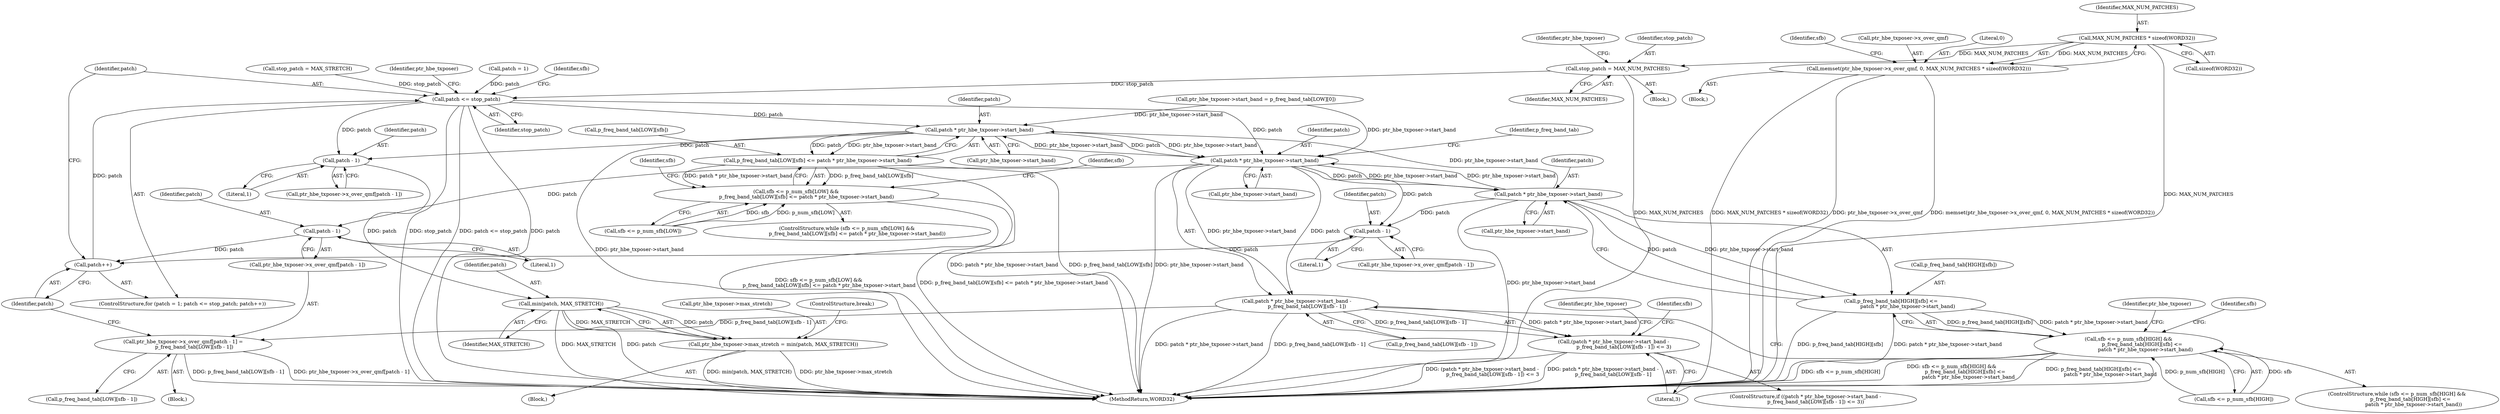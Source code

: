digraph "0_Android_04e8cd58f075bec5892e369c8deebca9c67e855c_4@API" {
"1000405" [label="(Call,MAX_NUM_PATCHES * sizeof(WORD32))"];
"1000400" [label="(Call,memset(ptr_hbe_txposer->x_over_qmf, 0, MAX_NUM_PATCHES * sizeof(WORD32)))"];
"1000415" [label="(Call,stop_patch = MAX_NUM_PATCHES)"];
"1000432" [label="(Call,patch <= stop_patch)"];
"1000451" [label="(Call,patch * ptr_hbe_txposer->start_band)"];
"1000445" [label="(Call,p_freq_band_tab[LOW][sfb] <= patch * ptr_hbe_txposer->start_band)"];
"1000439" [label="(Call,sfb <= p_num_sfb[LOW] &&\n             p_freq_band_tab[LOW][sfb] <= patch * ptr_hbe_txposer->start_band)"];
"1000468" [label="(Call,patch * ptr_hbe_txposer->start_band)"];
"1000467" [label="(Call,patch * ptr_hbe_txposer->start_band -\n             p_freq_band_tab[LOW][sfb - 1])"];
"1000466" [label="(Call,(patch * ptr_hbe_txposer->start_band -\n             p_freq_band_tab[LOW][sfb - 1]) <= 3)"];
"1000482" [label="(Call,ptr_hbe_txposer->x_over_qmf[patch - 1] =\n              p_freq_band_tab[LOW][sfb - 1])"];
"1000487" [label="(Call,patch - 1)"];
"1000435" [label="(Call,patch++)"];
"1000516" [label="(Call,patch * ptr_hbe_txposer->start_band)"];
"1000510" [label="(Call,p_freq_band_tab[HIGH][sfb] <=\n                     patch * ptr_hbe_txposer->start_band)"];
"1000504" [label="(Call,sfb <= p_num_sfb[HIGH] &&\n                 p_freq_band_tab[HIGH][sfb] <=\n                     patch * ptr_hbe_txposer->start_band)"];
"1000528" [label="(Call,patch - 1)"];
"1000545" [label="(Call,patch - 1)"];
"1000555" [label="(Call,min(patch, MAX_STRETCH))"];
"1000551" [label="(Call,ptr_hbe_txposer->max_stretch = min(patch, MAX_STRETCH))"];
"1000465" [label="(ControlStructure,if ((patch * ptr_hbe_txposer->start_band -\n             p_freq_band_tab[LOW][sfb - 1]) <= 3))"];
"1000400" [label="(Call,memset(ptr_hbe_txposer->x_over_qmf, 0, MAX_NUM_PATCHES * sizeof(WORD32)))"];
"1000526" [label="(Identifier,ptr_hbe_txposer)"];
"1000529" [label="(Identifier,patch)"];
"1000452" [label="(Identifier,patch)"];
"1000438" [label="(ControlStructure,while (sfb <= p_num_sfb[LOW] &&\n             p_freq_band_tab[LOW][sfb] <= patch * ptr_hbe_txposer->start_band))"];
"1000440" [label="(Call,sfb <= p_num_sfb[LOW])"];
"1000541" [label="(Call,ptr_hbe_txposer->x_over_qmf[patch - 1])"];
"1000114" [label="(Block,)"];
"1000488" [label="(Identifier,patch)"];
"1000517" [label="(Identifier,patch)"];
"1000524" [label="(Call,ptr_hbe_txposer->x_over_qmf[patch - 1])"];
"1000469" [label="(Identifier,patch)"];
"1000420" [label="(Identifier,ptr_hbe_txposer)"];
"1000436" [label="(Identifier,patch)"];
"1000480" [label="(Literal,3)"];
"1000416" [label="(Identifier,stop_patch)"];
"1000435" [label="(Call,patch++)"];
"1000558" [label="(ControlStructure,break;)"];
"1000406" [label="(Identifier,MAX_NUM_PATCHES)"];
"1000115" [label="(Call,ptr_hbe_txposer->start_band = p_freq_band_tab[LOW][0])"];
"1000433" [label="(Identifier,patch)"];
"1000552" [label="(Call,ptr_hbe_txposer->max_stretch)"];
"1000557" [label="(Identifier,MAX_STRETCH)"];
"1000429" [label="(Call,patch = 1)"];
"1000439" [label="(Call,sfb <= p_num_sfb[LOW] &&\n             p_freq_band_tab[LOW][sfb] <= patch * ptr_hbe_txposer->start_band)"];
"1000503" [label="(ControlStructure,while (sfb <= p_num_sfb[HIGH] &&\n                 p_freq_band_tab[HIGH][sfb] <=\n                     patch * ptr_hbe_txposer->start_band))"];
"1000453" [label="(Call,ptr_hbe_txposer->start_band)"];
"1000505" [label="(Call,sfb <= p_num_sfb[HIGH])"];
"1000441" [label="(Identifier,sfb)"];
"1000417" [label="(Identifier,MAX_NUM_PATCHES)"];
"1000489" [label="(Literal,1)"];
"1000485" [label="(Identifier,ptr_hbe_txposer)"];
"1000547" [label="(Literal,1)"];
"1000415" [label="(Call,stop_patch = MAX_NUM_PATCHES)"];
"1000475" [label="(Identifier,p_freq_band_tab)"];
"1000457" [label="(Identifier,sfb)"];
"1000410" [label="(Identifier,sfb)"];
"1000510" [label="(Call,p_freq_band_tab[HIGH][sfb] <=\n                     patch * ptr_hbe_txposer->start_band)"];
"1000468" [label="(Call,patch * ptr_hbe_txposer->start_band)"];
"1000571" [label="(MethodReturn,WORD32)"];
"1000428" [label="(ControlStructure,for (patch = 1; patch <= stop_patch; patch++))"];
"1000501" [label="(Identifier,sfb)"];
"1000487" [label="(Call,patch - 1)"];
"1000466" [label="(Call,(patch * ptr_hbe_txposer->start_band -\n             p_freq_band_tab[LOW][sfb - 1]) <= 3)"];
"1000555" [label="(Call,min(patch, MAX_STRETCH))"];
"1000407" [label="(Call,sizeof(WORD32))"];
"1000405" [label="(Call,MAX_NUM_PATCHES * sizeof(WORD32))"];
"1000546" [label="(Identifier,patch)"];
"1000432" [label="(Call,patch <= stop_patch)"];
"1000528" [label="(Call,patch - 1)"];
"1000425" [label="(Call,stop_patch = MAX_STRETCH)"];
"1000473" [label="(Call,p_freq_band_tab[LOW][sfb - 1])"];
"1000516" [label="(Call,patch * ptr_hbe_txposer->start_band)"];
"1000446" [label="(Call,p_freq_band_tab[LOW][sfb])"];
"1000490" [label="(Call,p_freq_band_tab[LOW][sfb - 1])"];
"1000483" [label="(Call,ptr_hbe_txposer->x_over_qmf[patch - 1])"];
"1000518" [label="(Call,ptr_hbe_txposer->start_band)"];
"1000522" [label="(Identifier,sfb)"];
"1000482" [label="(Call,ptr_hbe_txposer->x_over_qmf[patch - 1] =\n              p_freq_band_tab[LOW][sfb - 1])"];
"1000551" [label="(Call,ptr_hbe_txposer->max_stretch = min(patch, MAX_STRETCH))"];
"1000556" [label="(Identifier,patch)"];
"1000530" [label="(Literal,1)"];
"1000539" [label="(Block,)"];
"1000445" [label="(Call,p_freq_band_tab[LOW][sfb] <= patch * ptr_hbe_txposer->start_band)"];
"1000545" [label="(Call,patch - 1)"];
"1000504" [label="(Call,sfb <= p_num_sfb[HIGH] &&\n                 p_freq_band_tab[HIGH][sfb] <=\n                     patch * ptr_hbe_txposer->start_band)"];
"1000511" [label="(Call,p_freq_band_tab[HIGH][sfb])"];
"1000434" [label="(Identifier,stop_patch)"];
"1000401" [label="(Call,ptr_hbe_txposer->x_over_qmf)"];
"1000467" [label="(Call,patch * ptr_hbe_txposer->start_band -\n             p_freq_band_tab[LOW][sfb - 1])"];
"1000470" [label="(Call,ptr_hbe_txposer->start_band)"];
"1000404" [label="(Literal,0)"];
"1000562" [label="(Identifier,ptr_hbe_txposer)"];
"1000451" [label="(Call,patch * ptr_hbe_txposer->start_band)"];
"1000481" [label="(Block,)"];
"1000460" [label="(Identifier,sfb)"];
"1000414" [label="(Block,)"];
"1000405" -> "1000400"  [label="AST: "];
"1000405" -> "1000407"  [label="CFG: "];
"1000406" -> "1000405"  [label="AST: "];
"1000407" -> "1000405"  [label="AST: "];
"1000400" -> "1000405"  [label="CFG: "];
"1000405" -> "1000571"  [label="DDG: MAX_NUM_PATCHES"];
"1000405" -> "1000400"  [label="DDG: MAX_NUM_PATCHES"];
"1000405" -> "1000415"  [label="DDG: MAX_NUM_PATCHES"];
"1000400" -> "1000114"  [label="AST: "];
"1000401" -> "1000400"  [label="AST: "];
"1000404" -> "1000400"  [label="AST: "];
"1000410" -> "1000400"  [label="CFG: "];
"1000400" -> "1000571"  [label="DDG: MAX_NUM_PATCHES * sizeof(WORD32)"];
"1000400" -> "1000571"  [label="DDG: ptr_hbe_txposer->x_over_qmf"];
"1000400" -> "1000571"  [label="DDG: memset(ptr_hbe_txposer->x_over_qmf, 0, MAX_NUM_PATCHES * sizeof(WORD32))"];
"1000415" -> "1000414"  [label="AST: "];
"1000415" -> "1000417"  [label="CFG: "];
"1000416" -> "1000415"  [label="AST: "];
"1000417" -> "1000415"  [label="AST: "];
"1000420" -> "1000415"  [label="CFG: "];
"1000415" -> "1000571"  [label="DDG: MAX_NUM_PATCHES"];
"1000415" -> "1000432"  [label="DDG: stop_patch"];
"1000432" -> "1000428"  [label="AST: "];
"1000432" -> "1000434"  [label="CFG: "];
"1000433" -> "1000432"  [label="AST: "];
"1000434" -> "1000432"  [label="AST: "];
"1000441" -> "1000432"  [label="CFG: "];
"1000562" -> "1000432"  [label="CFG: "];
"1000432" -> "1000571"  [label="DDG: stop_patch"];
"1000432" -> "1000571"  [label="DDG: patch <= stop_patch"];
"1000432" -> "1000571"  [label="DDG: patch"];
"1000435" -> "1000432"  [label="DDG: patch"];
"1000429" -> "1000432"  [label="DDG: patch"];
"1000425" -> "1000432"  [label="DDG: stop_patch"];
"1000432" -> "1000451"  [label="DDG: patch"];
"1000432" -> "1000468"  [label="DDG: patch"];
"1000432" -> "1000545"  [label="DDG: patch"];
"1000451" -> "1000445"  [label="AST: "];
"1000451" -> "1000453"  [label="CFG: "];
"1000452" -> "1000451"  [label="AST: "];
"1000453" -> "1000451"  [label="AST: "];
"1000445" -> "1000451"  [label="CFG: "];
"1000451" -> "1000571"  [label="DDG: ptr_hbe_txposer->start_band"];
"1000451" -> "1000445"  [label="DDG: patch"];
"1000451" -> "1000445"  [label="DDG: ptr_hbe_txposer->start_band"];
"1000516" -> "1000451"  [label="DDG: ptr_hbe_txposer->start_band"];
"1000468" -> "1000451"  [label="DDG: ptr_hbe_txposer->start_band"];
"1000115" -> "1000451"  [label="DDG: ptr_hbe_txposer->start_band"];
"1000451" -> "1000468"  [label="DDG: patch"];
"1000451" -> "1000468"  [label="DDG: ptr_hbe_txposer->start_band"];
"1000451" -> "1000545"  [label="DDG: patch"];
"1000445" -> "1000439"  [label="AST: "];
"1000446" -> "1000445"  [label="AST: "];
"1000439" -> "1000445"  [label="CFG: "];
"1000445" -> "1000571"  [label="DDG: p_freq_band_tab[LOW][sfb]"];
"1000445" -> "1000571"  [label="DDG: patch * ptr_hbe_txposer->start_band"];
"1000445" -> "1000439"  [label="DDG: p_freq_band_tab[LOW][sfb]"];
"1000445" -> "1000439"  [label="DDG: patch * ptr_hbe_txposer->start_band"];
"1000439" -> "1000438"  [label="AST: "];
"1000439" -> "1000440"  [label="CFG: "];
"1000440" -> "1000439"  [label="AST: "];
"1000457" -> "1000439"  [label="CFG: "];
"1000460" -> "1000439"  [label="CFG: "];
"1000439" -> "1000571"  [label="DDG: p_freq_band_tab[LOW][sfb] <= patch * ptr_hbe_txposer->start_band"];
"1000439" -> "1000571"  [label="DDG: sfb <= p_num_sfb[LOW] &&\n             p_freq_band_tab[LOW][sfb] <= patch * ptr_hbe_txposer->start_band"];
"1000440" -> "1000439"  [label="DDG: sfb"];
"1000440" -> "1000439"  [label="DDG: p_num_sfb[LOW]"];
"1000468" -> "1000467"  [label="AST: "];
"1000468" -> "1000470"  [label="CFG: "];
"1000469" -> "1000468"  [label="AST: "];
"1000470" -> "1000468"  [label="AST: "];
"1000475" -> "1000468"  [label="CFG: "];
"1000468" -> "1000571"  [label="DDG: ptr_hbe_txposer->start_band"];
"1000468" -> "1000467"  [label="DDG: patch"];
"1000468" -> "1000467"  [label="DDG: ptr_hbe_txposer->start_band"];
"1000516" -> "1000468"  [label="DDG: ptr_hbe_txposer->start_band"];
"1000115" -> "1000468"  [label="DDG: ptr_hbe_txposer->start_band"];
"1000468" -> "1000487"  [label="DDG: patch"];
"1000468" -> "1000516"  [label="DDG: patch"];
"1000468" -> "1000516"  [label="DDG: ptr_hbe_txposer->start_band"];
"1000468" -> "1000528"  [label="DDG: patch"];
"1000467" -> "1000466"  [label="AST: "];
"1000467" -> "1000473"  [label="CFG: "];
"1000473" -> "1000467"  [label="AST: "];
"1000480" -> "1000467"  [label="CFG: "];
"1000467" -> "1000571"  [label="DDG: patch * ptr_hbe_txposer->start_band"];
"1000467" -> "1000571"  [label="DDG: p_freq_band_tab[LOW][sfb - 1]"];
"1000467" -> "1000466"  [label="DDG: patch * ptr_hbe_txposer->start_band"];
"1000467" -> "1000466"  [label="DDG: p_freq_band_tab[LOW][sfb - 1]"];
"1000467" -> "1000482"  [label="DDG: p_freq_band_tab[LOW][sfb - 1]"];
"1000466" -> "1000465"  [label="AST: "];
"1000466" -> "1000480"  [label="CFG: "];
"1000480" -> "1000466"  [label="AST: "];
"1000485" -> "1000466"  [label="CFG: "];
"1000501" -> "1000466"  [label="CFG: "];
"1000466" -> "1000571"  [label="DDG: patch * ptr_hbe_txposer->start_band -\n             p_freq_band_tab[LOW][sfb - 1]"];
"1000466" -> "1000571"  [label="DDG: (patch * ptr_hbe_txposer->start_band -\n             p_freq_band_tab[LOW][sfb - 1]) <= 3"];
"1000482" -> "1000481"  [label="AST: "];
"1000482" -> "1000490"  [label="CFG: "];
"1000483" -> "1000482"  [label="AST: "];
"1000490" -> "1000482"  [label="AST: "];
"1000436" -> "1000482"  [label="CFG: "];
"1000482" -> "1000571"  [label="DDG: ptr_hbe_txposer->x_over_qmf[patch - 1]"];
"1000482" -> "1000571"  [label="DDG: p_freq_band_tab[LOW][sfb - 1]"];
"1000487" -> "1000483"  [label="AST: "];
"1000487" -> "1000489"  [label="CFG: "];
"1000488" -> "1000487"  [label="AST: "];
"1000489" -> "1000487"  [label="AST: "];
"1000483" -> "1000487"  [label="CFG: "];
"1000487" -> "1000435"  [label="DDG: patch"];
"1000435" -> "1000428"  [label="AST: "];
"1000435" -> "1000436"  [label="CFG: "];
"1000436" -> "1000435"  [label="AST: "];
"1000433" -> "1000435"  [label="CFG: "];
"1000528" -> "1000435"  [label="DDG: patch"];
"1000516" -> "1000510"  [label="AST: "];
"1000516" -> "1000518"  [label="CFG: "];
"1000517" -> "1000516"  [label="AST: "];
"1000518" -> "1000516"  [label="AST: "];
"1000510" -> "1000516"  [label="CFG: "];
"1000516" -> "1000571"  [label="DDG: ptr_hbe_txposer->start_band"];
"1000516" -> "1000510"  [label="DDG: patch"];
"1000516" -> "1000510"  [label="DDG: ptr_hbe_txposer->start_band"];
"1000516" -> "1000528"  [label="DDG: patch"];
"1000510" -> "1000504"  [label="AST: "];
"1000511" -> "1000510"  [label="AST: "];
"1000504" -> "1000510"  [label="CFG: "];
"1000510" -> "1000571"  [label="DDG: p_freq_band_tab[HIGH][sfb]"];
"1000510" -> "1000571"  [label="DDG: patch * ptr_hbe_txposer->start_band"];
"1000510" -> "1000504"  [label="DDG: p_freq_band_tab[HIGH][sfb]"];
"1000510" -> "1000504"  [label="DDG: patch * ptr_hbe_txposer->start_band"];
"1000504" -> "1000503"  [label="AST: "];
"1000504" -> "1000505"  [label="CFG: "];
"1000505" -> "1000504"  [label="AST: "];
"1000522" -> "1000504"  [label="CFG: "];
"1000526" -> "1000504"  [label="CFG: "];
"1000504" -> "1000571"  [label="DDG: sfb <= p_num_sfb[HIGH]"];
"1000504" -> "1000571"  [label="DDG: sfb <= p_num_sfb[HIGH] &&\n                 p_freq_band_tab[HIGH][sfb] <=\n                     patch * ptr_hbe_txposer->start_band"];
"1000504" -> "1000571"  [label="DDG: p_freq_band_tab[HIGH][sfb] <=\n                     patch * ptr_hbe_txposer->start_band"];
"1000505" -> "1000504"  [label="DDG: sfb"];
"1000505" -> "1000504"  [label="DDG: p_num_sfb[HIGH]"];
"1000528" -> "1000524"  [label="AST: "];
"1000528" -> "1000530"  [label="CFG: "];
"1000529" -> "1000528"  [label="AST: "];
"1000530" -> "1000528"  [label="AST: "];
"1000524" -> "1000528"  [label="CFG: "];
"1000545" -> "1000541"  [label="AST: "];
"1000545" -> "1000547"  [label="CFG: "];
"1000546" -> "1000545"  [label="AST: "];
"1000547" -> "1000545"  [label="AST: "];
"1000541" -> "1000545"  [label="CFG: "];
"1000545" -> "1000555"  [label="DDG: patch"];
"1000555" -> "1000551"  [label="AST: "];
"1000555" -> "1000557"  [label="CFG: "];
"1000556" -> "1000555"  [label="AST: "];
"1000557" -> "1000555"  [label="AST: "];
"1000551" -> "1000555"  [label="CFG: "];
"1000555" -> "1000571"  [label="DDG: MAX_STRETCH"];
"1000555" -> "1000571"  [label="DDG: patch"];
"1000555" -> "1000551"  [label="DDG: patch"];
"1000555" -> "1000551"  [label="DDG: MAX_STRETCH"];
"1000551" -> "1000539"  [label="AST: "];
"1000552" -> "1000551"  [label="AST: "];
"1000558" -> "1000551"  [label="CFG: "];
"1000551" -> "1000571"  [label="DDG: min(patch, MAX_STRETCH)"];
"1000551" -> "1000571"  [label="DDG: ptr_hbe_txposer->max_stretch"];
}

